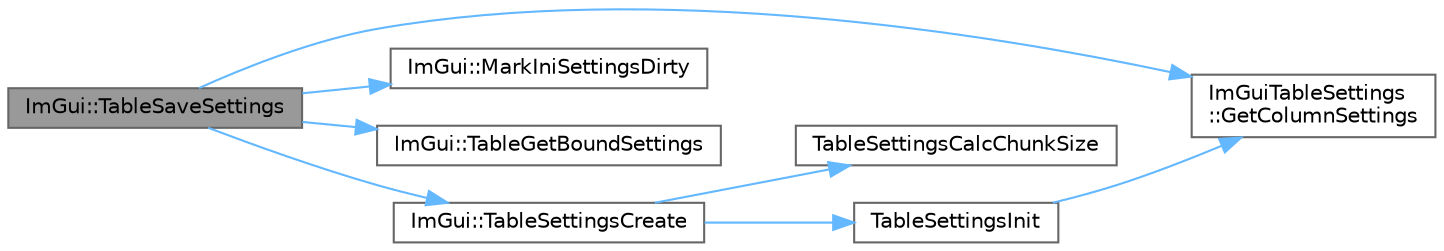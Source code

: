digraph "ImGui::TableSaveSettings"
{
 // LATEX_PDF_SIZE
  bgcolor="transparent";
  edge [fontname=Helvetica,fontsize=10,labelfontname=Helvetica,labelfontsize=10];
  node [fontname=Helvetica,fontsize=10,shape=box,height=0.2,width=0.4];
  rankdir="LR";
  Node1 [id="Node000001",label="ImGui::TableSaveSettings",height=0.2,width=0.4,color="gray40", fillcolor="grey60", style="filled", fontcolor="black",tooltip=" "];
  Node1 -> Node2 [id="edge8_Node000001_Node000002",color="steelblue1",style="solid",tooltip=" "];
  Node2 [id="Node000002",label="ImGuiTableSettings\l::GetColumnSettings",height=0.2,width=0.4,color="grey40", fillcolor="white", style="filled",URL="$struct_im_gui_table_settings.html#ae26859503d7552a9d4efe351d8f9f7a2",tooltip=" "];
  Node1 -> Node3 [id="edge9_Node000001_Node000003",color="steelblue1",style="solid",tooltip=" "];
  Node3 [id="Node000003",label="ImGui::MarkIniSettingsDirty",height=0.2,width=0.4,color="grey40", fillcolor="white", style="filled",URL="$namespace_im_gui.html#aee9b660c1d6786c00fc47c71c66eb1eb",tooltip=" "];
  Node1 -> Node4 [id="edge10_Node000001_Node000004",color="steelblue1",style="solid",tooltip=" "];
  Node4 [id="Node000004",label="ImGui::TableGetBoundSettings",height=0.2,width=0.4,color="grey40", fillcolor="white", style="filled",URL="$namespace_im_gui.html#a4824b64a0052e57fdb17c90331fb39cd",tooltip=" "];
  Node1 -> Node5 [id="edge11_Node000001_Node000005",color="steelblue1",style="solid",tooltip=" "];
  Node5 [id="Node000005",label="ImGui::TableSettingsCreate",height=0.2,width=0.4,color="grey40", fillcolor="white", style="filled",URL="$namespace_im_gui.html#a627a6a9580dc916a0a273afc16cefc19",tooltip=" "];
  Node5 -> Node6 [id="edge12_Node000005_Node000006",color="steelblue1",style="solid",tooltip=" "];
  Node6 [id="Node000006",label="TableSettingsCalcChunkSize",height=0.2,width=0.4,color="grey40", fillcolor="white", style="filled",URL="$imgui__tables_8cpp.html#a0b6b40518b7c2d52b582d792af63b45d",tooltip=" "];
  Node5 -> Node7 [id="edge13_Node000005_Node000007",color="steelblue1",style="solid",tooltip=" "];
  Node7 [id="Node000007",label="TableSettingsInit",height=0.2,width=0.4,color="grey40", fillcolor="white", style="filled",URL="$imgui__tables_8cpp.html#a3ee31ddcde025e65e280df28377eda27",tooltip=" "];
  Node7 -> Node2 [id="edge14_Node000007_Node000002",color="steelblue1",style="solid",tooltip=" "];
}
